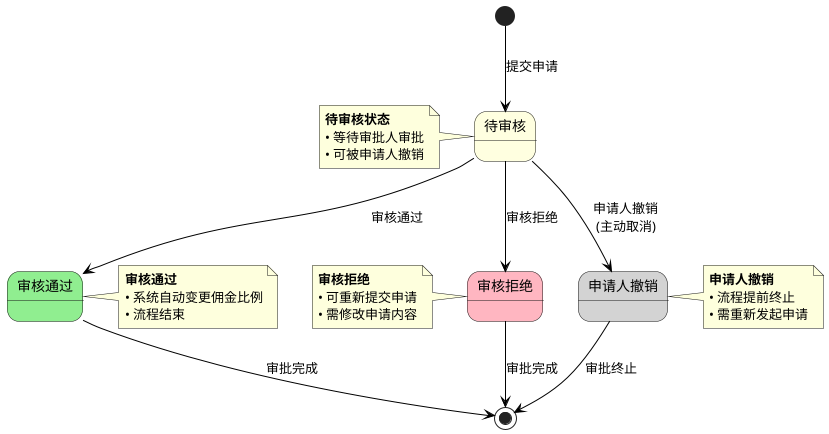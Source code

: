 @startuml 佣金审批状态机

skinparam state {
    BackgroundColor<<PENDING>> LightYellow
    BackgroundColor<<APPROVED>> LightGreen
    BackgroundColor<<REJECTED>> LightPink
    BackgroundColor<<CANCELLED>> LightGray
    ArrowColor Black
    StateFontSize 14
}

state "待审核" as PENDING <<PENDING>>
state "审核通过" as APPROVED <<APPROVED>>
state "审核拒绝" as REJECTED <<REJECTED>>
state "申请人撤销" as CANCELLED <<CANCELLED>>

[*] --> PENDING : 提交申请
PENDING --> APPROVED : 审核通过
PENDING --> REJECTED : 审核拒绝
PENDING --> CANCELLED : 申请人撤销\n(主动取消)

APPROVED --> [*] : 审批完成
REJECTED --> [*] : 审批完成
CANCELLED --> [*] : 审批终止

note left of PENDING
  <b>待审核状态</b>
  • 等待审批人审批
  • 可被申请人撤销
end note

note right of APPROVED
  <b>审核通过</b>
  • 系统自动变更佣金比例
  • 流程结束
end note

note left of REJECTED
  <b>审核拒绝</b>
  • 可重新提交申请
  • 需修改申请内容
end note

note right of CANCELLED
  <b>申请人撤销</b>
  • 流程提前终止
  • 需重新发起申请
end note

@enduml
